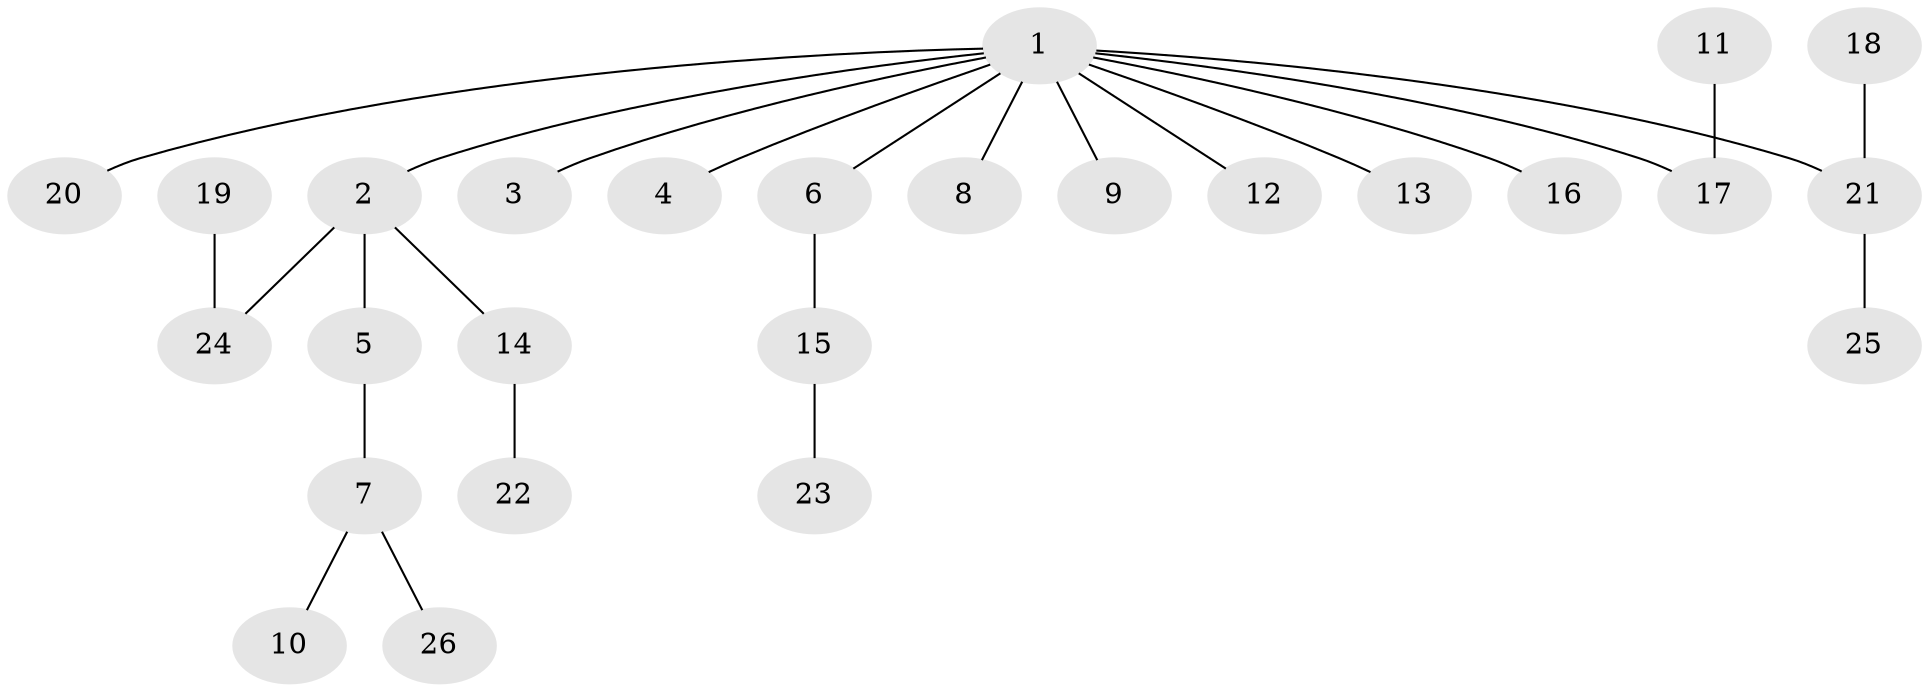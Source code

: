 // original degree distribution, {6: 0.0196078431372549, 4: 0.0392156862745098, 5: 0.0196078431372549, 3: 0.1568627450980392, 2: 0.35294117647058826, 1: 0.4117647058823529}
// Generated by graph-tools (version 1.1) at 2025/26/03/09/25 03:26:31]
// undirected, 26 vertices, 25 edges
graph export_dot {
graph [start="1"]
  node [color=gray90,style=filled];
  1;
  2;
  3;
  4;
  5;
  6;
  7;
  8;
  9;
  10;
  11;
  12;
  13;
  14;
  15;
  16;
  17;
  18;
  19;
  20;
  21;
  22;
  23;
  24;
  25;
  26;
  1 -- 2 [weight=1.0];
  1 -- 3 [weight=1.0];
  1 -- 4 [weight=1.0];
  1 -- 6 [weight=1.0];
  1 -- 8 [weight=1.0];
  1 -- 9 [weight=1.0];
  1 -- 12 [weight=1.0];
  1 -- 13 [weight=1.0];
  1 -- 16 [weight=1.0];
  1 -- 17 [weight=1.0];
  1 -- 20 [weight=1.0];
  1 -- 21 [weight=1.0];
  2 -- 5 [weight=1.0];
  2 -- 14 [weight=1.0];
  2 -- 24 [weight=1.0];
  5 -- 7 [weight=1.0];
  6 -- 15 [weight=1.0];
  7 -- 10 [weight=1.0];
  7 -- 26 [weight=1.0];
  11 -- 17 [weight=1.0];
  14 -- 22 [weight=1.0];
  15 -- 23 [weight=1.0];
  18 -- 21 [weight=1.0];
  19 -- 24 [weight=1.0];
  21 -- 25 [weight=1.0];
}
